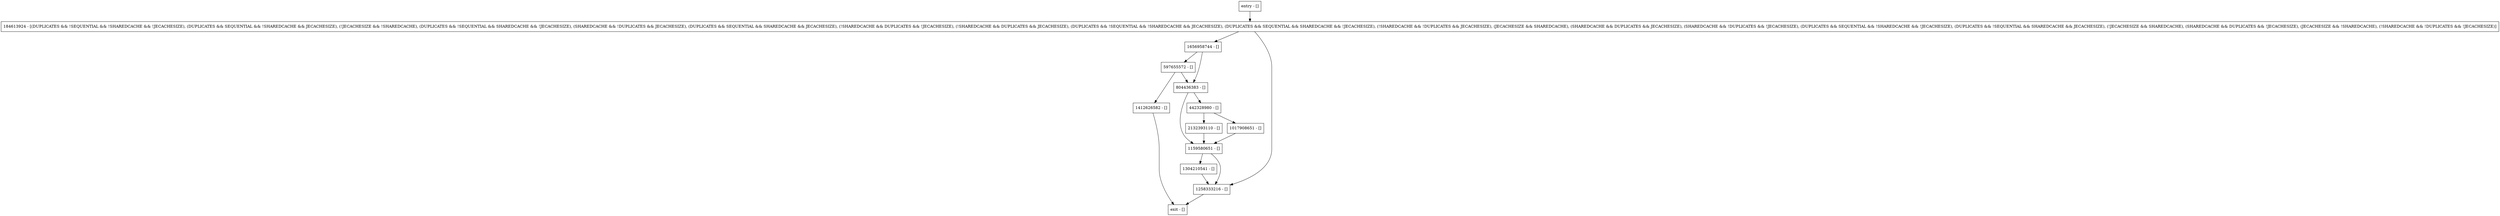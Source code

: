digraph updateLockMemoryUsage {
node [shape=record];
1017908651 [label="1017908651 - []"];
597655572 [label="597655572 - []"];
2132393110 [label="2132393110 - []"];
804436383 [label="804436383 - []"];
1159580651 [label="1159580651 - []"];
1304210541 [label="1304210541 - []"];
entry [label="entry - []"];
exit [label="exit - []"];
1656958744 [label="1656958744 - []"];
442328980 [label="442328980 - []"];
1412626582 [label="1412626582 - []"];
1258333216 [label="1258333216 - []"];
184613924 [label="184613924 - [(DUPLICATES && !SEQUENTIAL && !SHAREDCACHE && !JECACHESIZE), (DUPLICATES && SEQUENTIAL && !SHAREDCACHE && JECACHESIZE), (!JECACHESIZE && !SHAREDCACHE), (DUPLICATES && !SEQUENTIAL && SHAREDCACHE && !JECACHESIZE), (SHAREDCACHE && !DUPLICATES && JECACHESIZE), (DUPLICATES && SEQUENTIAL && SHAREDCACHE && JECACHESIZE), (!SHAREDCACHE && DUPLICATES && !JECACHESIZE), (!SHAREDCACHE && DUPLICATES && JECACHESIZE), (DUPLICATES && !SEQUENTIAL && !SHAREDCACHE && JECACHESIZE), (DUPLICATES && SEQUENTIAL && SHAREDCACHE && !JECACHESIZE), (!SHAREDCACHE && !DUPLICATES && JECACHESIZE), (JECACHESIZE && SHAREDCACHE), (SHAREDCACHE && DUPLICATES && JECACHESIZE), (SHAREDCACHE && !DUPLICATES && !JECACHESIZE), (DUPLICATES && SEQUENTIAL && !SHAREDCACHE && !JECACHESIZE), (DUPLICATES && !SEQUENTIAL && SHAREDCACHE && JECACHESIZE), (!JECACHESIZE && SHAREDCACHE), (SHAREDCACHE && DUPLICATES && !JECACHESIZE), (JECACHESIZE && !SHAREDCACHE), (!SHAREDCACHE && !DUPLICATES && !JECACHESIZE)]"];
entry;
exit;
1017908651 -> 1159580651;
597655572 -> 804436383;
597655572 -> 1412626582;
2132393110 -> 1159580651;
804436383 -> 442328980;
804436383 -> 1159580651;
1159580651 -> 1258333216;
1159580651 -> 1304210541;
1304210541 -> 1258333216;
entry -> 184613924;
1656958744 -> 597655572;
1656958744 -> 804436383;
442328980 -> 1017908651;
442328980 -> 2132393110;
1412626582 -> exit;
1258333216 -> exit;
184613924 -> 1656958744;
184613924 -> 1258333216;
}
